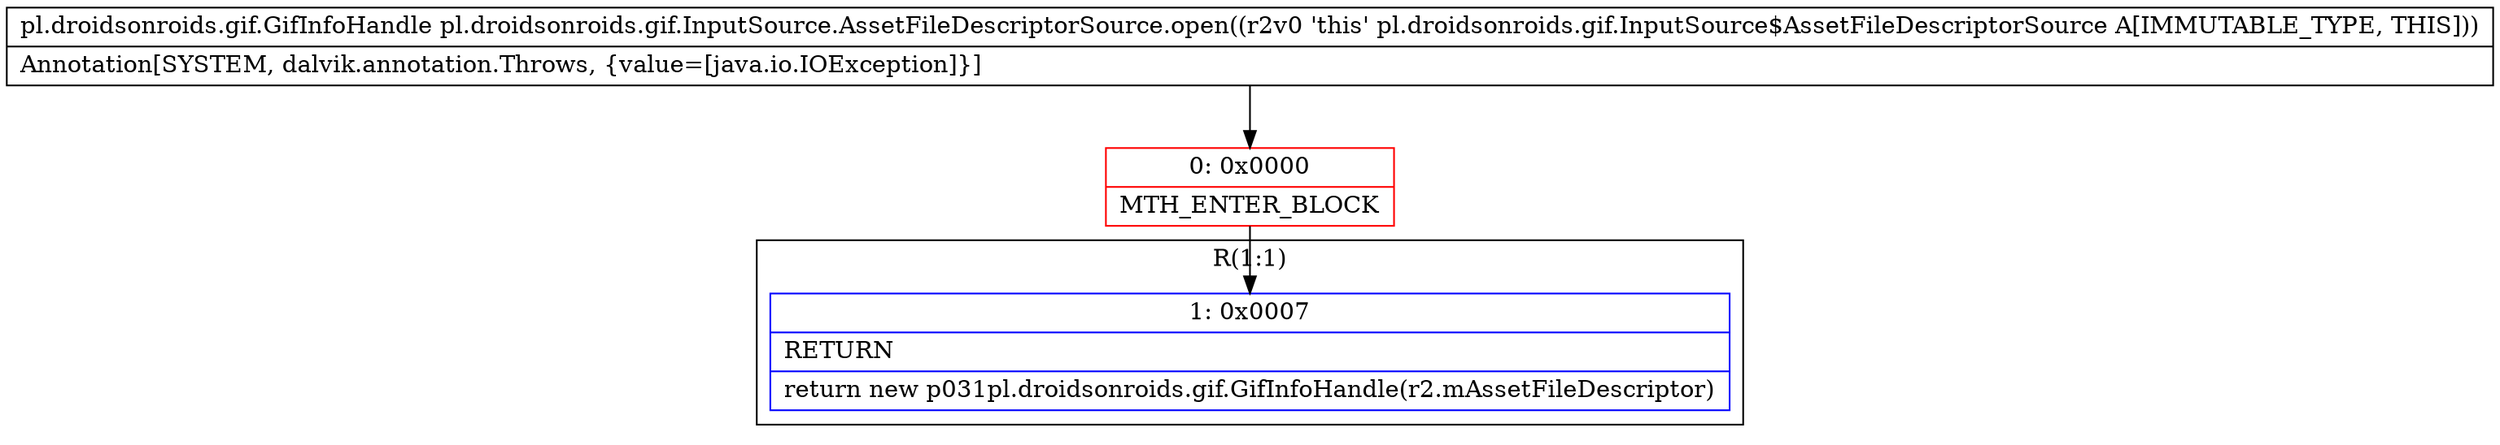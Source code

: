 digraph "CFG forpl.droidsonroids.gif.InputSource.AssetFileDescriptorSource.open()Lpl\/droidsonroids\/gif\/GifInfoHandle;" {
subgraph cluster_Region_683799990 {
label = "R(1:1)";
node [shape=record,color=blue];
Node_1 [shape=record,label="{1\:\ 0x0007|RETURN\l|return new p031pl.droidsonroids.gif.GifInfoHandle(r2.mAssetFileDescriptor)\l}"];
}
Node_0 [shape=record,color=red,label="{0\:\ 0x0000|MTH_ENTER_BLOCK\l}"];
MethodNode[shape=record,label="{pl.droidsonroids.gif.GifInfoHandle pl.droidsonroids.gif.InputSource.AssetFileDescriptorSource.open((r2v0 'this' pl.droidsonroids.gif.InputSource$AssetFileDescriptorSource A[IMMUTABLE_TYPE, THIS]))  | Annotation[SYSTEM, dalvik.annotation.Throws, \{value=[java.io.IOException]\}]\l}"];
MethodNode -> Node_0;
Node_0 -> Node_1;
}

